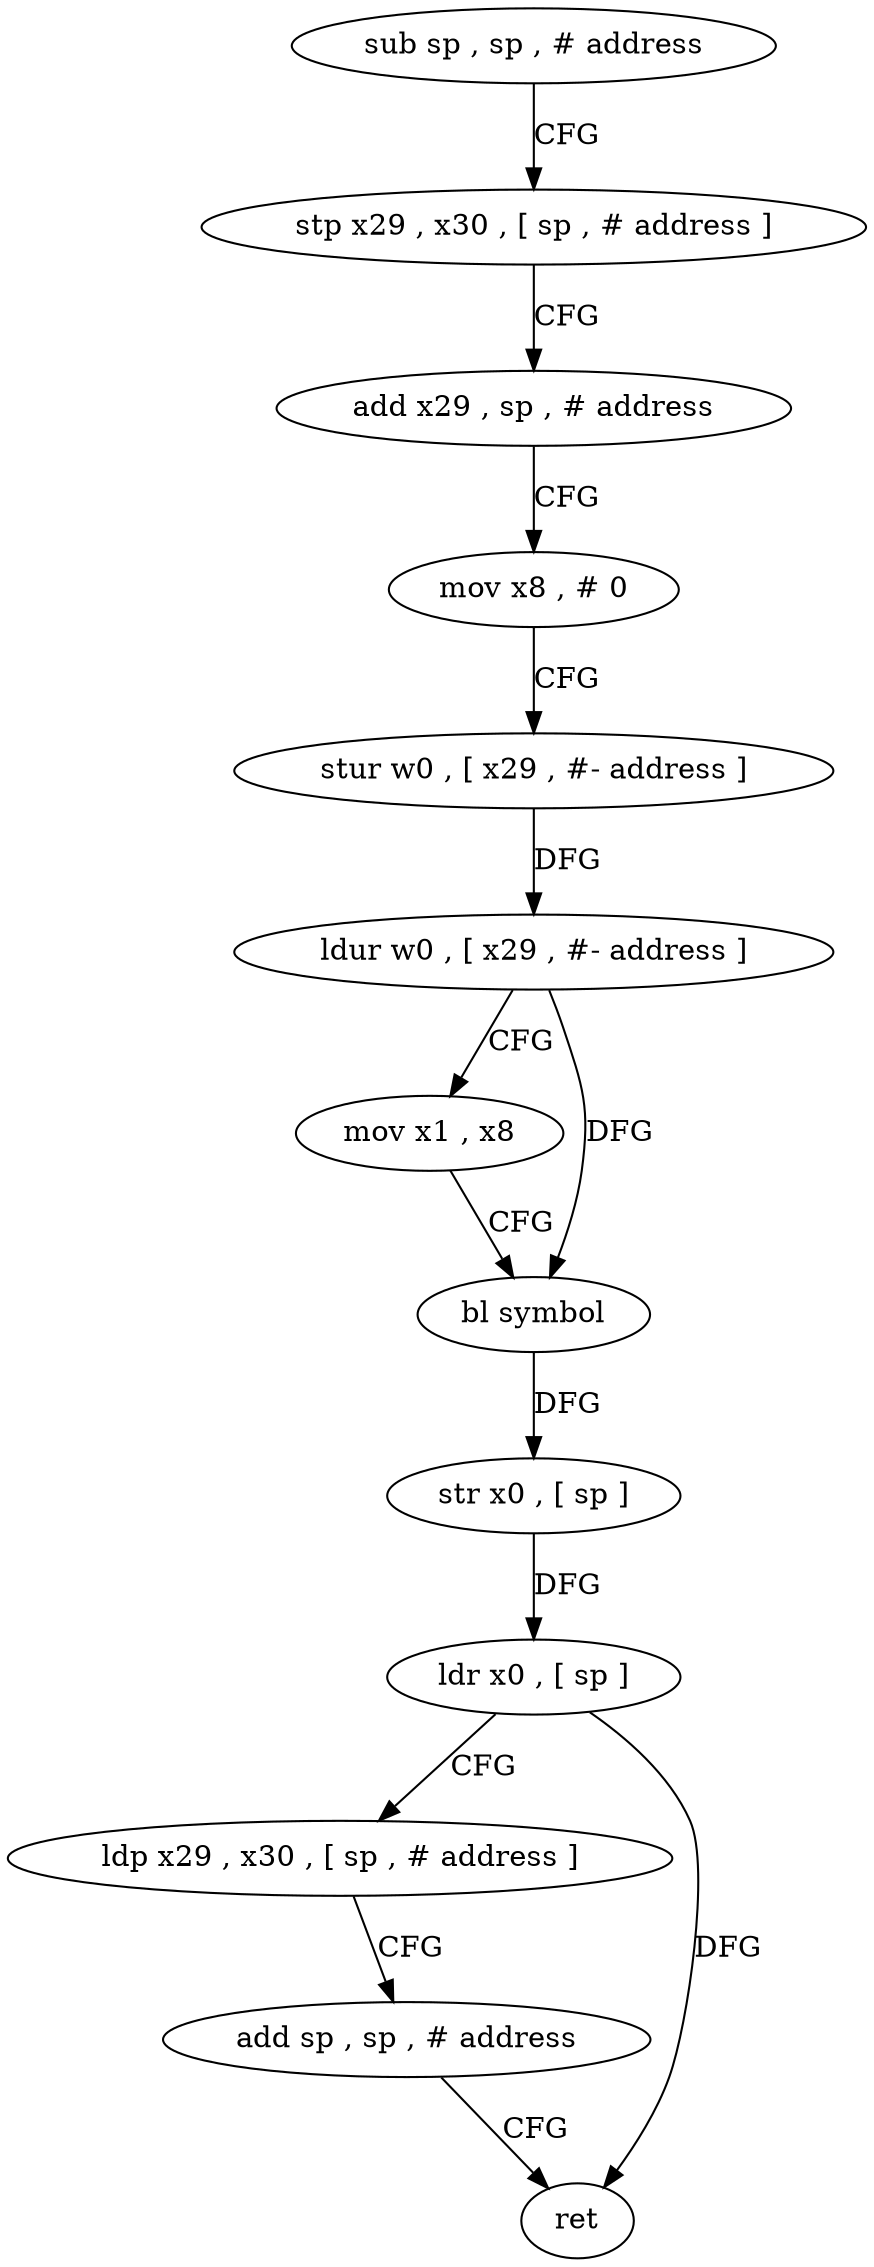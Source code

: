 digraph "func" {
"4245556" [label = "sub sp , sp , # address" ]
"4245560" [label = "stp x29 , x30 , [ sp , # address ]" ]
"4245564" [label = "add x29 , sp , # address" ]
"4245568" [label = "mov x8 , # 0" ]
"4245572" [label = "stur w0 , [ x29 , #- address ]" ]
"4245576" [label = "ldur w0 , [ x29 , #- address ]" ]
"4245580" [label = "mov x1 , x8" ]
"4245584" [label = "bl symbol" ]
"4245588" [label = "str x0 , [ sp ]" ]
"4245592" [label = "ldr x0 , [ sp ]" ]
"4245596" [label = "ldp x29 , x30 , [ sp , # address ]" ]
"4245600" [label = "add sp , sp , # address" ]
"4245604" [label = "ret" ]
"4245556" -> "4245560" [ label = "CFG" ]
"4245560" -> "4245564" [ label = "CFG" ]
"4245564" -> "4245568" [ label = "CFG" ]
"4245568" -> "4245572" [ label = "CFG" ]
"4245572" -> "4245576" [ label = "DFG" ]
"4245576" -> "4245580" [ label = "CFG" ]
"4245576" -> "4245584" [ label = "DFG" ]
"4245580" -> "4245584" [ label = "CFG" ]
"4245584" -> "4245588" [ label = "DFG" ]
"4245588" -> "4245592" [ label = "DFG" ]
"4245592" -> "4245596" [ label = "CFG" ]
"4245592" -> "4245604" [ label = "DFG" ]
"4245596" -> "4245600" [ label = "CFG" ]
"4245600" -> "4245604" [ label = "CFG" ]
}
